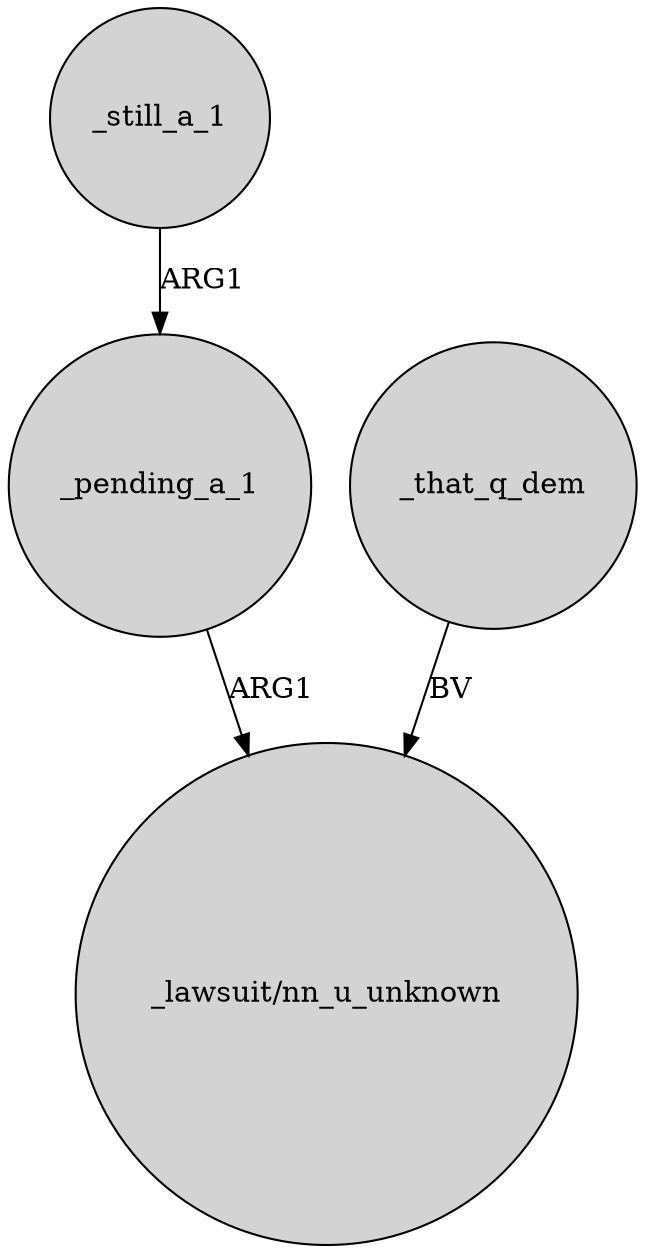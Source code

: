 digraph {
	node [shape=circle style=filled]
	_still_a_1 -> _pending_a_1 [label=ARG1]
	_pending_a_1 -> "_lawsuit/nn_u_unknown" [label=ARG1]
	_that_q_dem -> "_lawsuit/nn_u_unknown" [label=BV]
}
